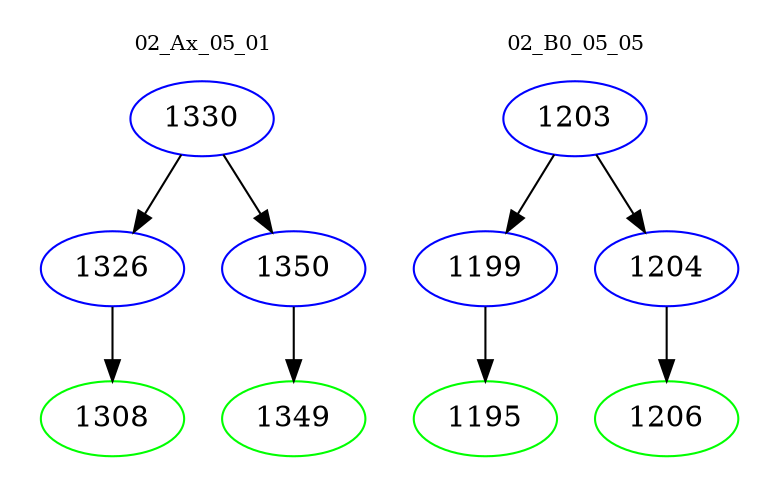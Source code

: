 digraph{
subgraph cluster_0 {
color = white
label = "02_Ax_05_01";
fontsize=10;
T0_1330 [label="1330", color="blue"]
T0_1330 -> T0_1326 [color="black"]
T0_1326 [label="1326", color="blue"]
T0_1326 -> T0_1308 [color="black"]
T0_1308 [label="1308", color="green"]
T0_1330 -> T0_1350 [color="black"]
T0_1350 [label="1350", color="blue"]
T0_1350 -> T0_1349 [color="black"]
T0_1349 [label="1349", color="green"]
}
subgraph cluster_1 {
color = white
label = "02_B0_05_05";
fontsize=10;
T1_1203 [label="1203", color="blue"]
T1_1203 -> T1_1199 [color="black"]
T1_1199 [label="1199", color="blue"]
T1_1199 -> T1_1195 [color="black"]
T1_1195 [label="1195", color="green"]
T1_1203 -> T1_1204 [color="black"]
T1_1204 [label="1204", color="blue"]
T1_1204 -> T1_1206 [color="black"]
T1_1206 [label="1206", color="green"]
}
}

